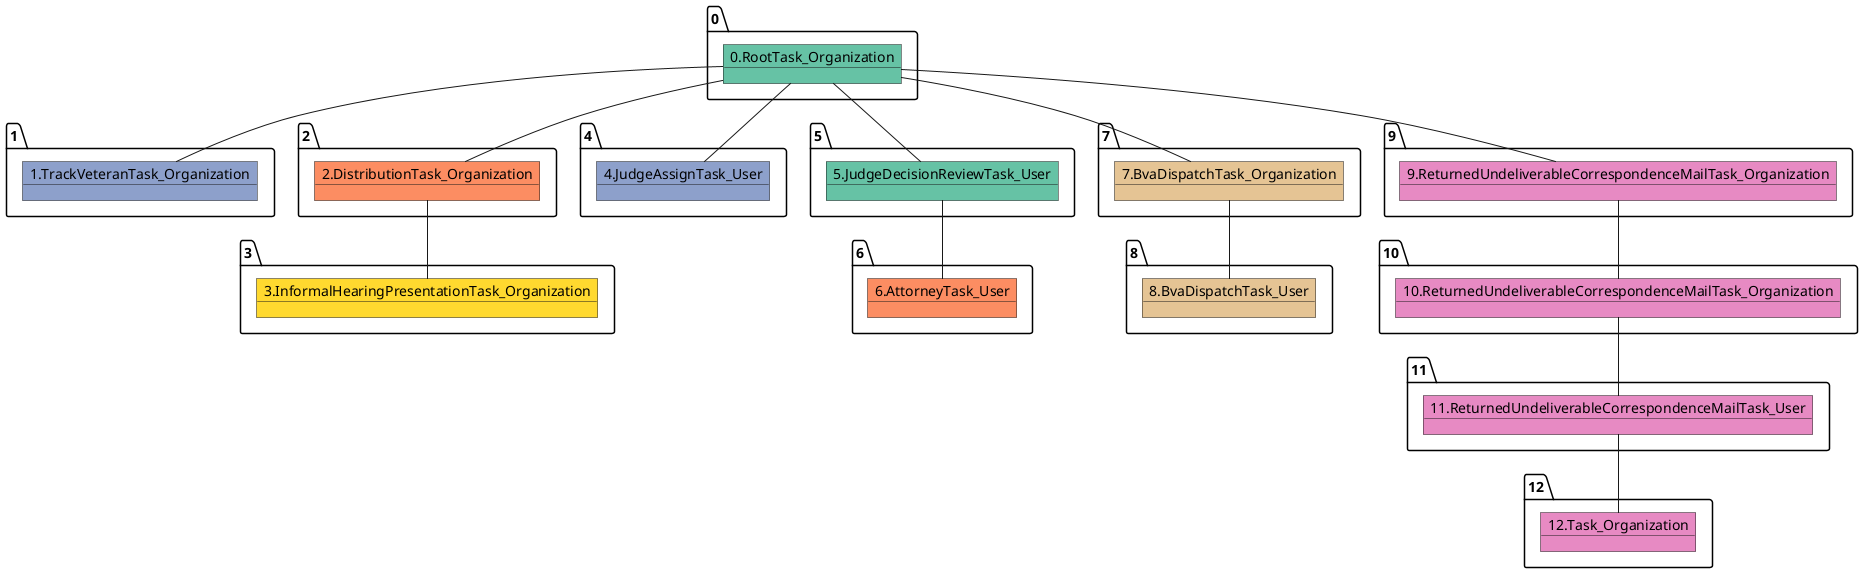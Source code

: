 @startuml
object 0.RootTask_Organization #66c2a5
object 1.TrackVeteranTask_Organization #8da0cb
object 2.DistributionTask_Organization #fc8d62
object 3.InformalHearingPresentationTask_Organization #ffd92f
object 4.JudgeAssignTask_User #8da0cb
object 5.JudgeDecisionReviewTask_User #66c2a5
object 6.AttorneyTask_User #fc8d62
object 7.BvaDispatchTask_Organization #e5c494
object 8.BvaDispatchTask_User #e5c494
object 9.ReturnedUndeliverableCorrespondenceMailTask_Organization #e78ac3
object 10.ReturnedUndeliverableCorrespondenceMailTask_Organization #e78ac3
object 11.ReturnedUndeliverableCorrespondenceMailTask_User #e78ac3
object 12.Task_Organization #e78ac3
0.RootTask_Organization -- 1.TrackVeteranTask_Organization
0.RootTask_Organization -- 2.DistributionTask_Organization
2.DistributionTask_Organization -- 3.InformalHearingPresentationTask_Organization
0.RootTask_Organization -- 4.JudgeAssignTask_User
0.RootTask_Organization -- 5.JudgeDecisionReviewTask_User
5.JudgeDecisionReviewTask_User -- 6.AttorneyTask_User
0.RootTask_Organization -- 7.BvaDispatchTask_Organization
7.BvaDispatchTask_Organization -- 8.BvaDispatchTask_User
0.RootTask_Organization -- 9.ReturnedUndeliverableCorrespondenceMailTask_Organization
9.ReturnedUndeliverableCorrespondenceMailTask_Organization -- 10.ReturnedUndeliverableCorrespondenceMailTask_Organization
10.ReturnedUndeliverableCorrespondenceMailTask_Organization -- 11.ReturnedUndeliverableCorrespondenceMailTask_User
11.ReturnedUndeliverableCorrespondenceMailTask_User -- 12.Task_Organization
@enduml
